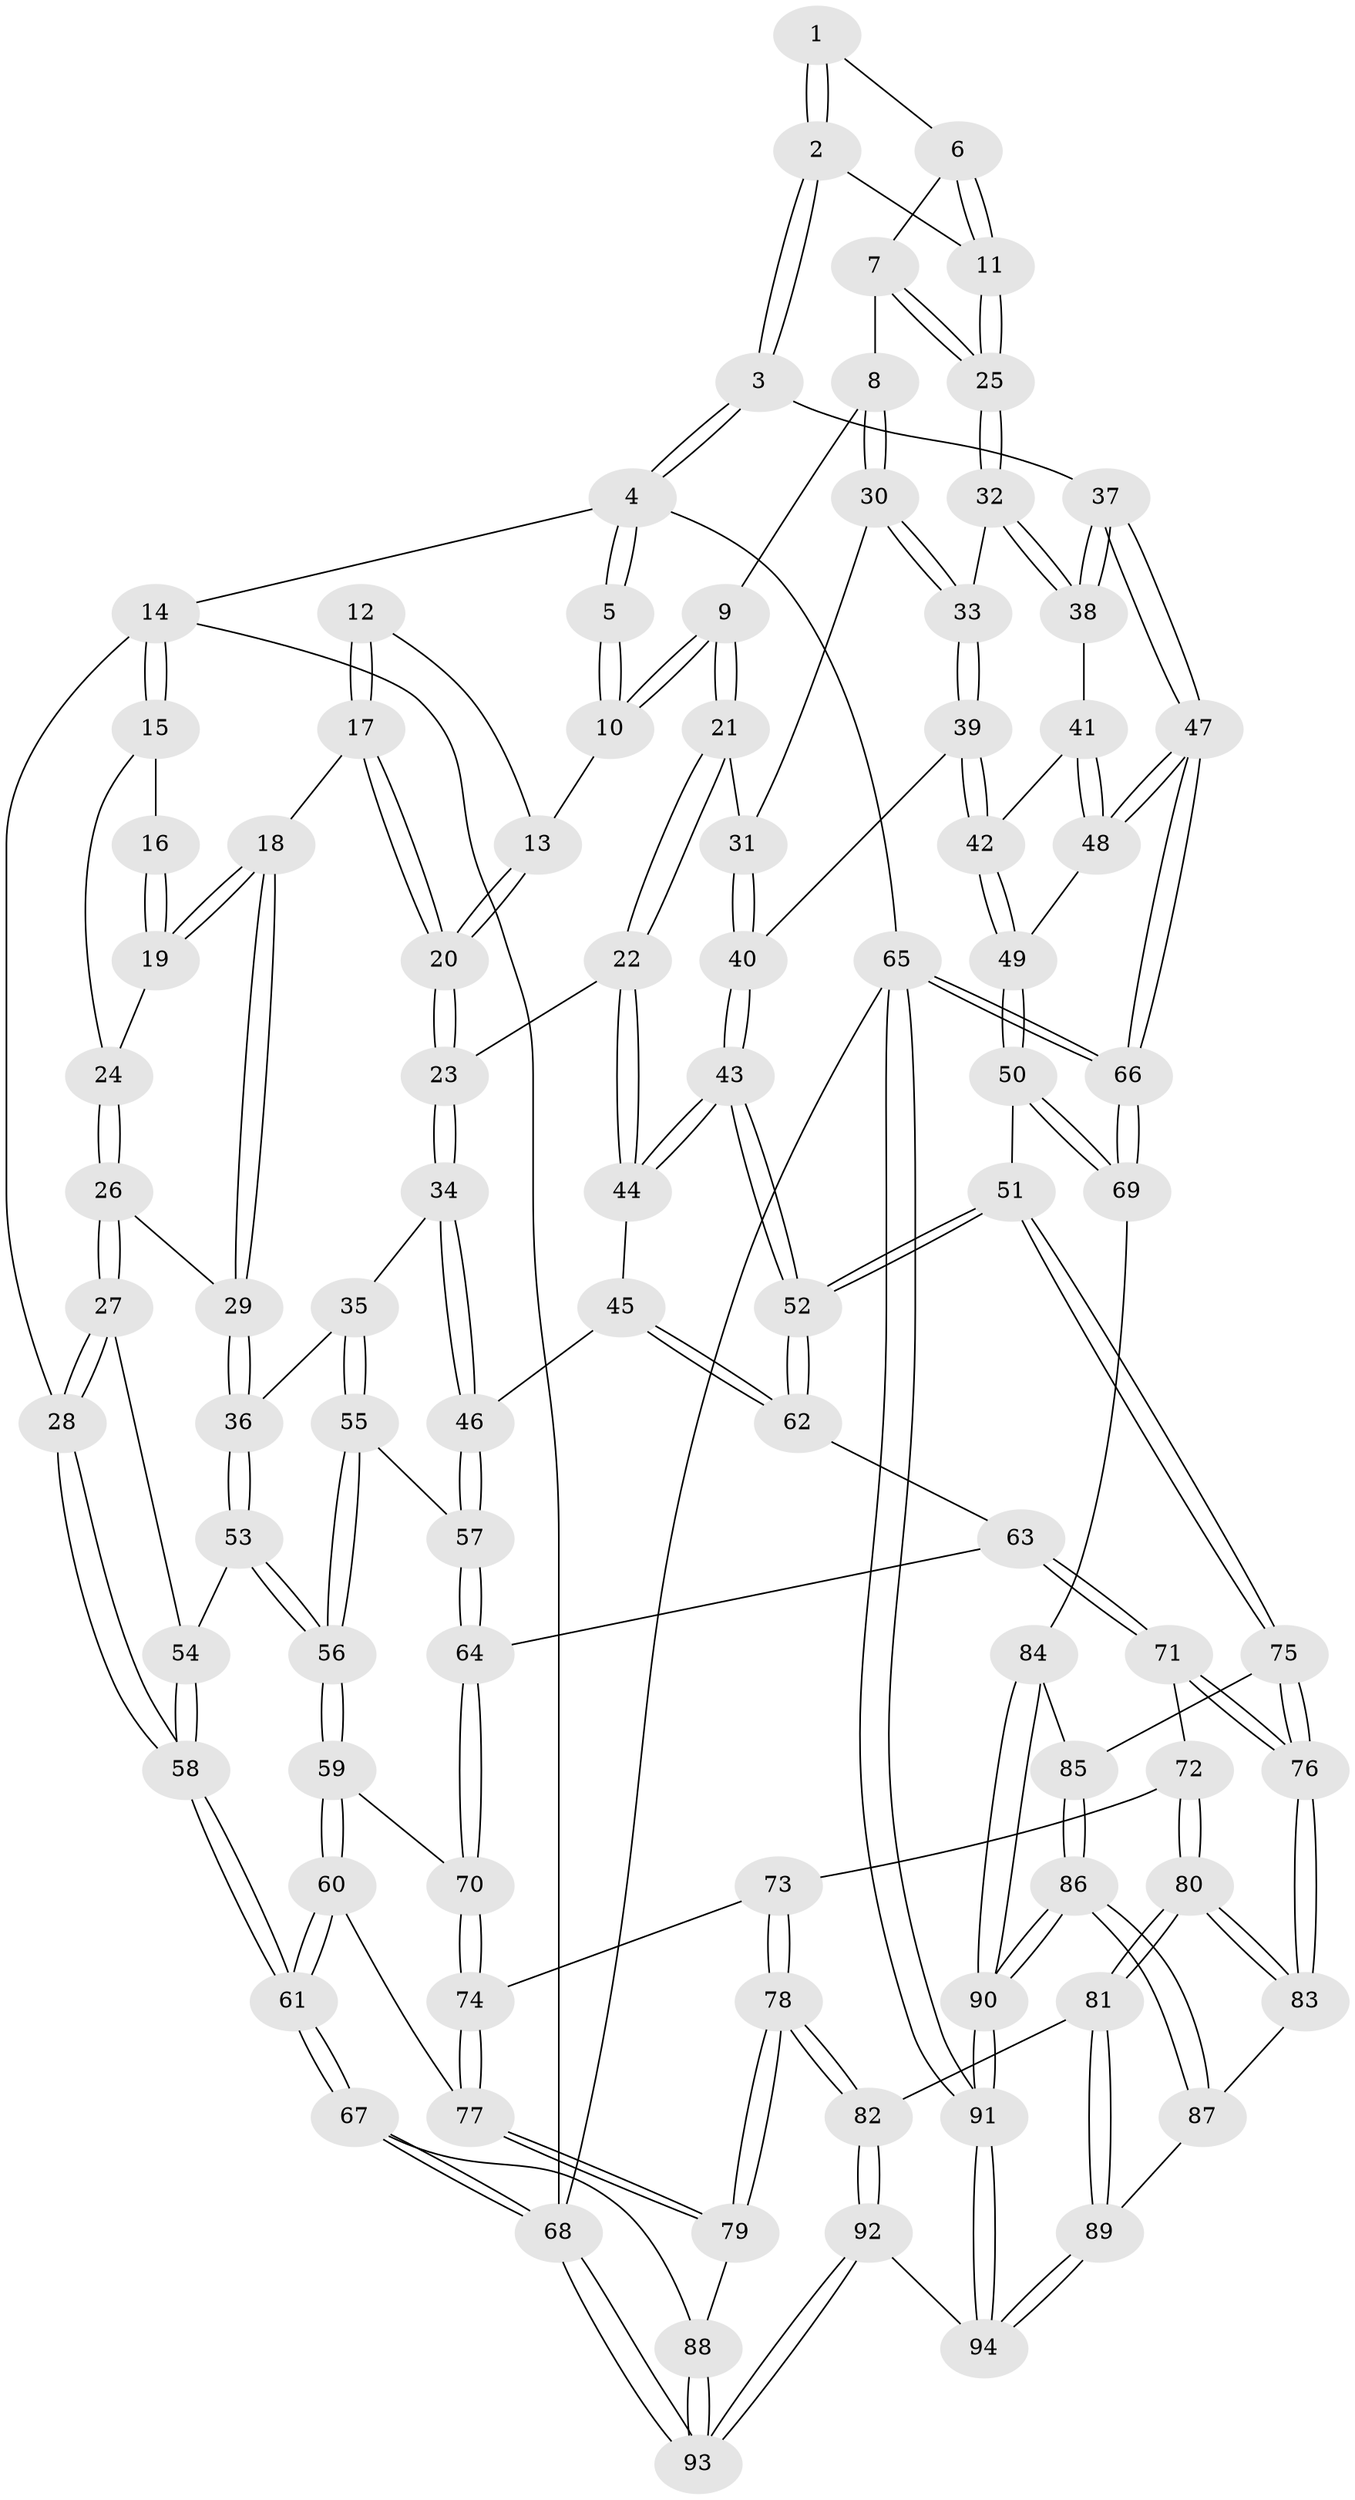 // Generated by graph-tools (version 1.1) at 2025/17/03/09/25 04:17:19]
// undirected, 94 vertices, 232 edges
graph export_dot {
graph [start="1"]
  node [color=gray90,style=filled];
  1 [pos="+0.916013268262125+0"];
  2 [pos="+0.9958443006666916+0.1207353610694595"];
  3 [pos="+1+0.07405912702916541"];
  4 [pos="+1+0"];
  5 [pos="+0.8759169407772069+0"];
  6 [pos="+0.8939255194087452+0.03705528405816978"];
  7 [pos="+0.7750818395009419+0.07009350975438526"];
  8 [pos="+0.6787712982516183+0.01591576339137919"];
  9 [pos="+0.6021354701459226+0"];
  10 [pos="+0.5810784510441461+0"];
  11 [pos="+0.9788615156396719+0.12702993713542063"];
  12 [pos="+0.4126250020753476+0"];
  13 [pos="+0.4529148829678314+0"];
  14 [pos="+0+0"];
  15 [pos="+0+0"];
  16 [pos="+0.38887495350980955+0"];
  17 [pos="+0.25393278846526224+0.13577427417500101"];
  18 [pos="+0.2507230856575646+0.1364734193612421"];
  19 [pos="+0.13820966627082695+0.10711588354572582"];
  20 [pos="+0.3558630966636503+0.2257063891821959"];
  21 [pos="+0.4873222334447772+0.22615304692792226"];
  22 [pos="+0.4854282044953244+0.2288964874285641"];
  23 [pos="+0.37246393867320765+0.2530634721554026"];
  24 [pos="+0.13754687352720404+0.1071180775344664"];
  25 [pos="+0.8978833979950162+0.17607455768436817"];
  26 [pos="+0.06487688172588361+0.20430798370254488"];
  27 [pos="+0+0.19036503835880164"];
  28 [pos="+0+0.17410809342945757"];
  29 [pos="+0.15496148173409485+0.3044950294956804"];
  30 [pos="+0.6922942483394453+0.1605026918056243"];
  31 [pos="+0.6745143325537342+0.23535280046966714"];
  32 [pos="+0.8956049868854709+0.18504578601967753"];
  33 [pos="+0.8224026468602257+0.24460580433188592"];
  34 [pos="+0.3362040302657486+0.3178244742521177"];
  35 [pos="+0.2747934718569688+0.3315173691262871"];
  36 [pos="+0.16021365522921305+0.3184377837453431"];
  37 [pos="+1+0.2781655081865284"];
  38 [pos="+0.9430259597775098+0.28385233263914045"];
  39 [pos="+0.7928876264363488+0.30467103679554897"];
  40 [pos="+0.6881566410730126+0.3034615960138196"];
  41 [pos="+0.930611063850683+0.3287859091798892"];
  42 [pos="+0.8363481108389832+0.3734205020915209"];
  43 [pos="+0.6248867176238712+0.3869822401422354"];
  44 [pos="+0.5491026967577348+0.3380515083803803"];
  45 [pos="+0.42176935304269325+0.42305133253882576"];
  46 [pos="+0.3895396664986424+0.42069519417963486"];
  47 [pos="+1+0.5025381579708678"];
  48 [pos="+1+0.44490903022237216"];
  49 [pos="+0.8251672688733315+0.4706935787101019"];
  50 [pos="+0.792190594448958+0.5126799356830386"];
  51 [pos="+0.682440685486835+0.5807678634333899"];
  52 [pos="+0.6543424877225646+0.5500131314662582"];
  53 [pos="+0.11995999617069601+0.38417809185350205"];
  54 [pos="+0.10083257866497328+0.38503999795518373"];
  55 [pos="+0.2529436559483137+0.4582416612811946"];
  56 [pos="+0.14820496125662375+0.5022122253161587"];
  57 [pos="+0.3521194482403381+0.5077363528602665"];
  58 [pos="+0+0.48917033721236935"];
  59 [pos="+0.13607589224722533+0.5721427214837693"];
  60 [pos="+0.04122270579093426+0.6229314664081224"];
  61 [pos="+0+0.6810036606447091"];
  62 [pos="+0.5910212504032852+0.5399698065162427"];
  63 [pos="+0.3608028093489765+0.5835890369813157"];
  64 [pos="+0.35273259544227303+0.57580105839155"];
  65 [pos="+1+1"];
  66 [pos="+1+0.6286135756263028"];
  67 [pos="+0+0.8808952723456435"];
  68 [pos="+0+1"];
  69 [pos="+1+0.6519595566218189"];
  70 [pos="+0.1983194681101832+0.5978627649356012"];
  71 [pos="+0.37722898314975467+0.6549299562988928"];
  72 [pos="+0.38045201045442345+0.6778148059363135"];
  73 [pos="+0.24450268747019963+0.7168845003665272"];
  74 [pos="+0.23421318825010246+0.7097799090646706"];
  75 [pos="+0.6825137657376088+0.5827312759793979"];
  76 [pos="+0.672215429533481+0.598754445828848"];
  77 [pos="+0.16229918232783325+0.7597592779278117"];
  78 [pos="+0.30398159055382257+0.870100626657313"];
  79 [pos="+0.15916941786948702+0.866268196626602"];
  80 [pos="+0.421472655735188+0.7570588326478458"];
  81 [pos="+0.41075924237359207+0.828925751132437"];
  82 [pos="+0.31580810000528653+0.8746417972527013"];
  83 [pos="+0.6562088286728271+0.6260605250648011"];
  84 [pos="+0.9848284741749012+0.7076934938987343"];
  85 [pos="+0.7742131636096972+0.6677044247511126"];
  86 [pos="+0.8347171669751917+0.9433763051270776"];
  87 [pos="+0.6440636009352194+0.7227132411420532"];
  88 [pos="+0.14476150313887834+0.8735110652472556"];
  89 [pos="+0.5822454117449549+0.9381765579867828"];
  90 [pos="+0.8403393412319894+0.9609405261402671"];
  91 [pos="+0.8252544452506836+1"];
  92 [pos="+0.30481337947663356+1"];
  93 [pos="+0.21115197396769284+1"];
  94 [pos="+0.6955950469145213+1"];
  1 -- 2;
  1 -- 2;
  1 -- 6;
  2 -- 3;
  2 -- 3;
  2 -- 11;
  3 -- 4;
  3 -- 4;
  3 -- 37;
  4 -- 5;
  4 -- 5;
  4 -- 14;
  4 -- 65;
  5 -- 10;
  5 -- 10;
  6 -- 7;
  6 -- 11;
  6 -- 11;
  7 -- 8;
  7 -- 25;
  7 -- 25;
  8 -- 9;
  8 -- 30;
  8 -- 30;
  9 -- 10;
  9 -- 10;
  9 -- 21;
  9 -- 21;
  10 -- 13;
  11 -- 25;
  11 -- 25;
  12 -- 13;
  12 -- 17;
  12 -- 17;
  13 -- 20;
  13 -- 20;
  14 -- 15;
  14 -- 15;
  14 -- 28;
  14 -- 68;
  15 -- 16;
  15 -- 24;
  16 -- 19;
  16 -- 19;
  17 -- 18;
  17 -- 20;
  17 -- 20;
  18 -- 19;
  18 -- 19;
  18 -- 29;
  18 -- 29;
  19 -- 24;
  20 -- 23;
  20 -- 23;
  21 -- 22;
  21 -- 22;
  21 -- 31;
  22 -- 23;
  22 -- 44;
  22 -- 44;
  23 -- 34;
  23 -- 34;
  24 -- 26;
  24 -- 26;
  25 -- 32;
  25 -- 32;
  26 -- 27;
  26 -- 27;
  26 -- 29;
  27 -- 28;
  27 -- 28;
  27 -- 54;
  28 -- 58;
  28 -- 58;
  29 -- 36;
  29 -- 36;
  30 -- 31;
  30 -- 33;
  30 -- 33;
  31 -- 40;
  31 -- 40;
  32 -- 33;
  32 -- 38;
  32 -- 38;
  33 -- 39;
  33 -- 39;
  34 -- 35;
  34 -- 46;
  34 -- 46;
  35 -- 36;
  35 -- 55;
  35 -- 55;
  36 -- 53;
  36 -- 53;
  37 -- 38;
  37 -- 38;
  37 -- 47;
  37 -- 47;
  38 -- 41;
  39 -- 40;
  39 -- 42;
  39 -- 42;
  40 -- 43;
  40 -- 43;
  41 -- 42;
  41 -- 48;
  41 -- 48;
  42 -- 49;
  42 -- 49;
  43 -- 44;
  43 -- 44;
  43 -- 52;
  43 -- 52;
  44 -- 45;
  45 -- 46;
  45 -- 62;
  45 -- 62;
  46 -- 57;
  46 -- 57;
  47 -- 48;
  47 -- 48;
  47 -- 66;
  47 -- 66;
  48 -- 49;
  49 -- 50;
  49 -- 50;
  50 -- 51;
  50 -- 69;
  50 -- 69;
  51 -- 52;
  51 -- 52;
  51 -- 75;
  51 -- 75;
  52 -- 62;
  52 -- 62;
  53 -- 54;
  53 -- 56;
  53 -- 56;
  54 -- 58;
  54 -- 58;
  55 -- 56;
  55 -- 56;
  55 -- 57;
  56 -- 59;
  56 -- 59;
  57 -- 64;
  57 -- 64;
  58 -- 61;
  58 -- 61;
  59 -- 60;
  59 -- 60;
  59 -- 70;
  60 -- 61;
  60 -- 61;
  60 -- 77;
  61 -- 67;
  61 -- 67;
  62 -- 63;
  63 -- 64;
  63 -- 71;
  63 -- 71;
  64 -- 70;
  64 -- 70;
  65 -- 66;
  65 -- 66;
  65 -- 91;
  65 -- 91;
  65 -- 68;
  66 -- 69;
  66 -- 69;
  67 -- 68;
  67 -- 68;
  67 -- 88;
  68 -- 93;
  68 -- 93;
  69 -- 84;
  70 -- 74;
  70 -- 74;
  71 -- 72;
  71 -- 76;
  71 -- 76;
  72 -- 73;
  72 -- 80;
  72 -- 80;
  73 -- 74;
  73 -- 78;
  73 -- 78;
  74 -- 77;
  74 -- 77;
  75 -- 76;
  75 -- 76;
  75 -- 85;
  76 -- 83;
  76 -- 83;
  77 -- 79;
  77 -- 79;
  78 -- 79;
  78 -- 79;
  78 -- 82;
  78 -- 82;
  79 -- 88;
  80 -- 81;
  80 -- 81;
  80 -- 83;
  80 -- 83;
  81 -- 82;
  81 -- 89;
  81 -- 89;
  82 -- 92;
  82 -- 92;
  83 -- 87;
  84 -- 85;
  84 -- 90;
  84 -- 90;
  85 -- 86;
  85 -- 86;
  86 -- 87;
  86 -- 87;
  86 -- 90;
  86 -- 90;
  87 -- 89;
  88 -- 93;
  88 -- 93;
  89 -- 94;
  89 -- 94;
  90 -- 91;
  90 -- 91;
  91 -- 94;
  91 -- 94;
  92 -- 93;
  92 -- 93;
  92 -- 94;
}
